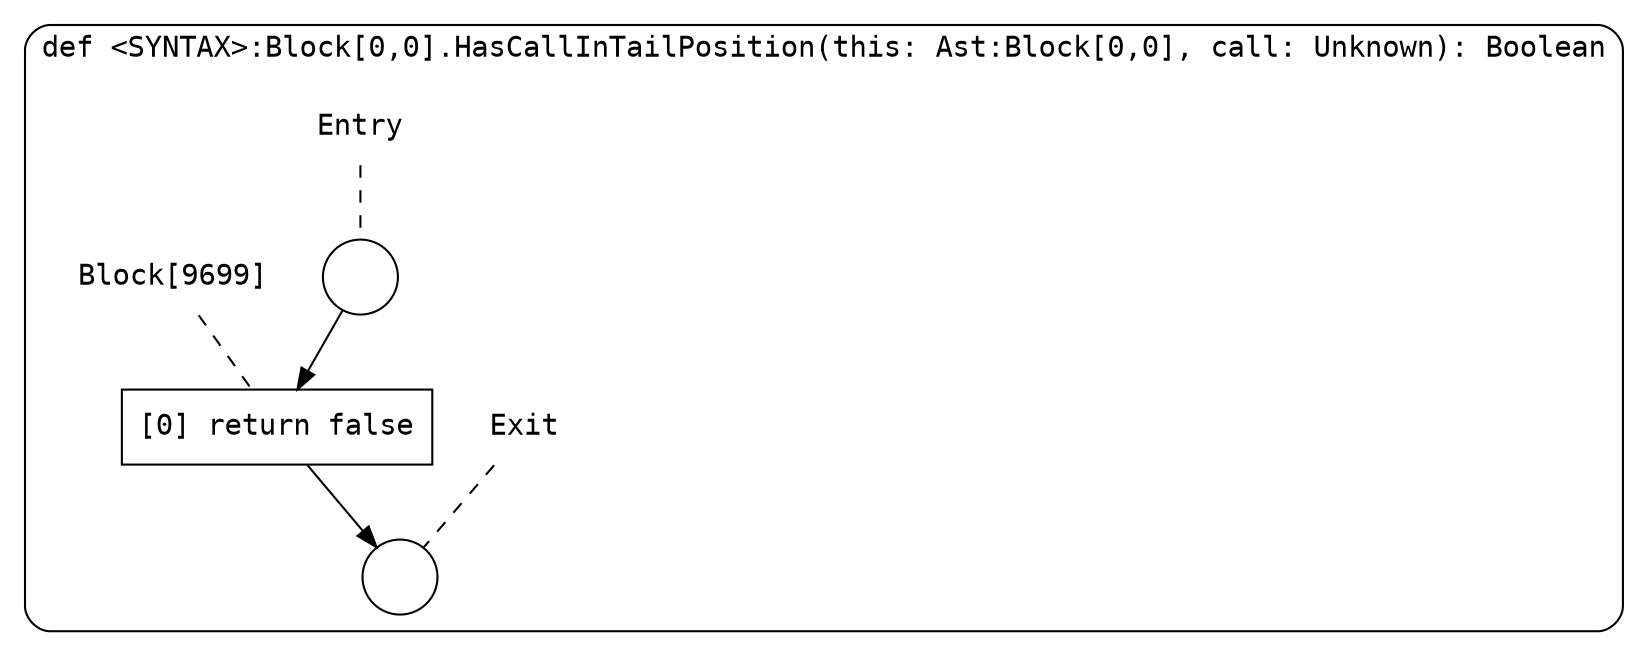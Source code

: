 digraph {
  graph [fontname = "Consolas"]
  node [fontname = "Consolas"]
  edge [fontname = "Consolas"]
  subgraph cluster1730 {
    label = "def <SYNTAX>:Block[0,0].HasCallInTailPosition(this: Ast:Block[0,0], call: Unknown): Boolean"
    style = rounded
    cluster1730_entry_name [shape=none, label=<<font color="black">Entry</font>>]
    cluster1730_entry_name -> cluster1730_entry [arrowhead=none, color="black", style=dashed]
    cluster1730_entry [shape=circle label=" " color="black" fillcolor="white" style=filled]
    cluster1730_entry -> node9699 [color="black"]
    cluster1730_exit_name [shape=none, label=<<font color="black">Exit</font>>]
    cluster1730_exit_name -> cluster1730_exit [arrowhead=none, color="black", style=dashed]
    cluster1730_exit [shape=circle label=" " color="black" fillcolor="white" style=filled]
    node9699_name [shape=none, label=<<font color="black">Block[9699]</font>>]
    node9699_name -> node9699 [arrowhead=none, color="black", style=dashed]
    node9699 [shape=box, label=<<font color="black">[0] return false<BR ALIGN="LEFT"/></font>> color="black" fillcolor="white", style=filled]
    node9699 -> cluster1730_exit [color="black"]
  }
}